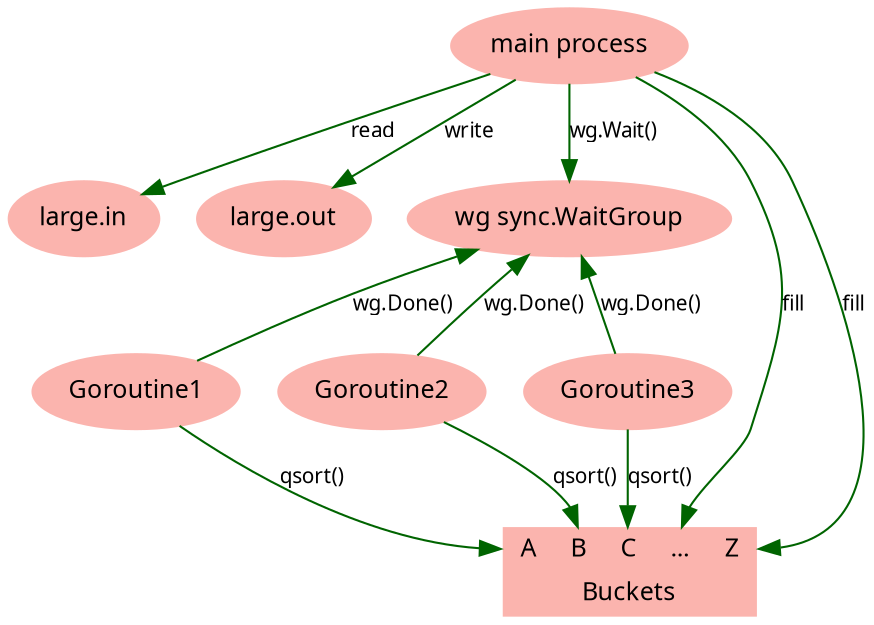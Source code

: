 digraph architecture {
  node [style=rounded,style=filled,fontname=Verdana,fontsize=12,colorscheme=pastel18,color=1];
  edge [color=darkgreen,fontname="Verdana",fontsize=10];
  graph [ dpi = 300 ];
  compound=true;
  fontname=Verdana;
  fontsize=12;
  main_process [label="main process"];
  input_file [label="large.in"];
  output_file [label="large.out"];
  main_process -> input_file [label="read"];
  main_process -> output_file [label="write"];
  wait_group [label="wg sync.WaitGroup"]
  buckets [shape=record, label="{{<A>A|<B>B|<C>C|<dots>...|<Z>Z}|Buckets}"];
  main_process -> buckets:dots [label="fill"];
  main_process -> buckets:Z [label="fill"];

  Goroutine1 -> buckets:A [label="qsort()"];
  Goroutine2 -> buckets:B [label="qsort()"];
  Goroutine3 -> buckets:C [label="qsort()"];

  main_process -> wait_group [label="wg.Wait()"];

  wait_group -> Goroutine1 [label="wg.Done()", dir="back"];
  wait_group -> Goroutine2 [label="wg.Done()", dir="back"];
  wait_group -> Goroutine3 [label="wg.Done()", dir="back"];
}

